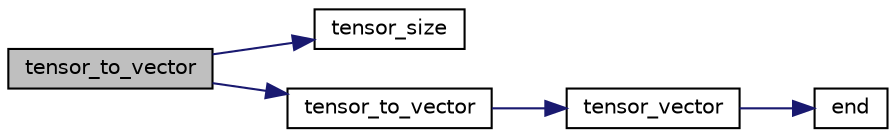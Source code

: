 digraph "tensor_to_vector"
{
 // INTERACTIVE_SVG=YES
 // LATEX_PDF_SIZE
  edge [fontname="Helvetica",fontsize="10",labelfontname="Helvetica",labelfontsize="10"];
  node [fontname="Helvetica",fontsize="10",shape=record];
  rankdir="LR";
  Node1 [label="tensor_to_vector",height=0.2,width=0.4,color="black", fillcolor="grey75", style="filled", fontcolor="black",tooltip=" "];
  Node1 -> Node2 [color="midnightblue",fontsize="10",style="solid",fontname="Helvetica"];
  Node2 [label="tensor_size",height=0.2,width=0.4,color="black", fillcolor="white", style="filled",URL="$vector__cast_8h.html#a080c0dde93a7b634e36c7b7f41ade0ed",tooltip=" "];
  Node1 -> Node3 [color="midnightblue",fontsize="10",style="solid",fontname="Helvetica"];
  Node3 [label="tensor_to_vector",height=0.2,width=0.4,color="black", fillcolor="white", style="filled",URL="$vector__cast_8h.html#a9888ed684385b240692f6cb6e4c6b82e",tooltip=" "];
  Node3 -> Node4 [color="midnightblue",fontsize="10",style="solid",fontname="Helvetica"];
  Node4 [label="tensor_vector",height=0.2,width=0.4,color="black", fillcolor="white", style="filled",URL="$vector__cast_8h.html#adc5ffd895fb49094059fd9dc0af67de9",tooltip=" "];
  Node4 -> Node5 [color="midnightblue",fontsize="10",style="solid",fontname="Helvetica"];
  Node5 [label="end",height=0.2,width=0.4,color="black", fillcolor="white", style="filled",URL="$_3name_4_8h.html#a64e9fa75beda50a9e8400ee0d4e61984",tooltip=" "];
}

